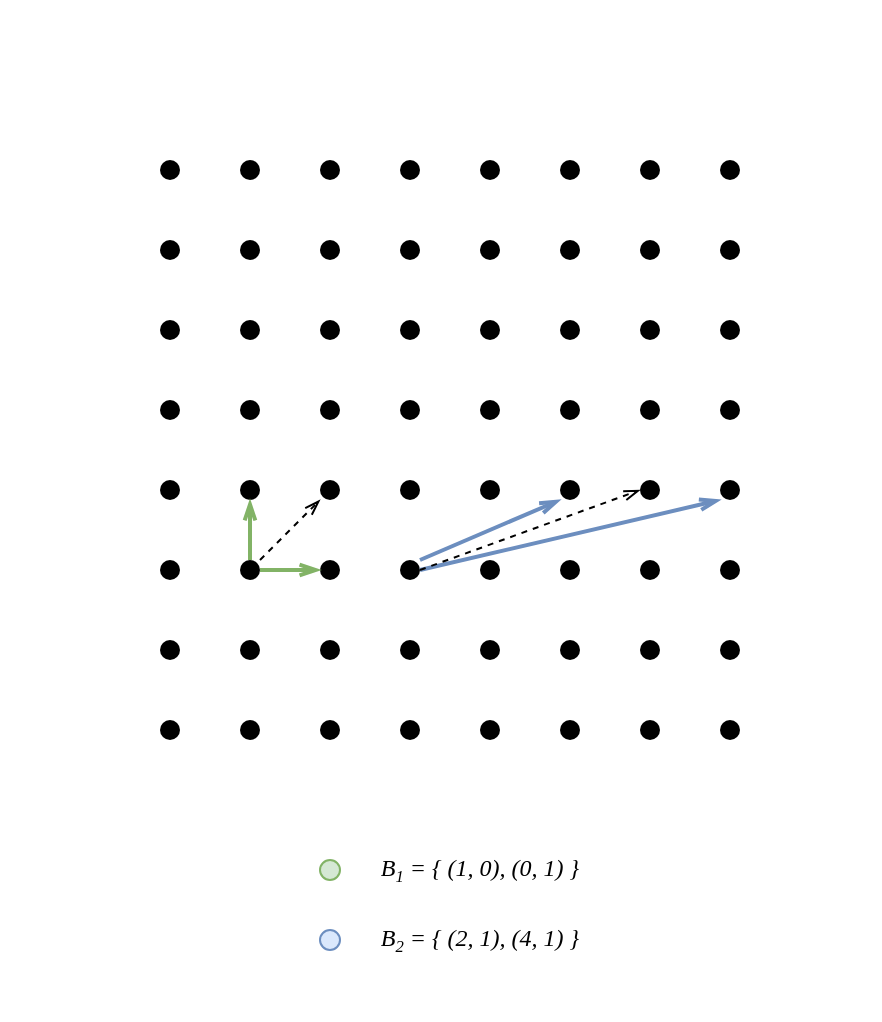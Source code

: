 <mxfile version="14.4.2" type="device"><diagram id="AetDkbEvUu75_nIta7d2" name="Page-1"><mxGraphModel dx="946" dy="621" grid="1" gridSize="10" guides="1" tooltips="1" connect="1" arrows="1" fold="1" page="1" pageScale="1" pageWidth="3300" pageHeight="4681" math="0" shadow="0"><root><mxCell id="0"/><mxCell id="1" parent="0"/><mxCell id="RxiJ8pt_1qMFf8NafP7U-1" value="" style="whiteSpace=wrap;html=1;strokeColor=none;" vertex="1" parent="1"><mxGeometry x="200" y="160" width="440" height="510" as="geometry"/></mxCell><mxCell id="t079UotGJJTZFgKOKMOT-10" value="" style="group" parent="1" vertex="1" connectable="0"><mxGeometry x="280" y="240" width="290" height="10" as="geometry"/></mxCell><mxCell id="t079UotGJJTZFgKOKMOT-2" value="" style="shape=ellipse;strokeColor=none;html=1;fillColor=#000000;" parent="t079UotGJJTZFgKOKMOT-10" vertex="1"><mxGeometry width="10" height="10" as="geometry"/></mxCell><mxCell id="t079UotGJJTZFgKOKMOT-3" value="" style="shape=ellipse;strokeColor=none;html=1;fillColor=#000000;" parent="t079UotGJJTZFgKOKMOT-10" vertex="1"><mxGeometry x="40" width="10" height="10" as="geometry"/></mxCell><mxCell id="t079UotGJJTZFgKOKMOT-4" value="" style="shape=ellipse;strokeColor=none;html=1;fillColor=#000000;" parent="t079UotGJJTZFgKOKMOT-10" vertex="1"><mxGeometry x="80" width="10" height="10" as="geometry"/></mxCell><mxCell id="t079UotGJJTZFgKOKMOT-5" value="" style="shape=ellipse;strokeColor=none;html=1;fillColor=#000000;" parent="t079UotGJJTZFgKOKMOT-10" vertex="1"><mxGeometry x="120" width="10" height="10" as="geometry"/></mxCell><mxCell id="t079UotGJJTZFgKOKMOT-6" value="" style="shape=ellipse;strokeColor=none;html=1;fillColor=#000000;" parent="t079UotGJJTZFgKOKMOT-10" vertex="1"><mxGeometry x="160" width="10" height="10" as="geometry"/></mxCell><mxCell id="t079UotGJJTZFgKOKMOT-7" value="" style="shape=ellipse;strokeColor=none;html=1;fillColor=#000000;" parent="t079UotGJJTZFgKOKMOT-10" vertex="1"><mxGeometry x="200" width="10" height="10" as="geometry"/></mxCell><mxCell id="t079UotGJJTZFgKOKMOT-8" value="" style="shape=ellipse;strokeColor=none;html=1;fillColor=#000000;" parent="t079UotGJJTZFgKOKMOT-10" vertex="1"><mxGeometry x="240" width="10" height="10" as="geometry"/></mxCell><mxCell id="t079UotGJJTZFgKOKMOT-9" value="" style="shape=ellipse;strokeColor=none;html=1;fillColor=#000000;" parent="t079UotGJJTZFgKOKMOT-10" vertex="1"><mxGeometry x="280" width="10" height="10" as="geometry"/></mxCell><mxCell id="t079UotGJJTZFgKOKMOT-11" value="" style="group" parent="1" vertex="1" connectable="0"><mxGeometry x="280" y="280" width="290" height="10" as="geometry"/></mxCell><mxCell id="t079UotGJJTZFgKOKMOT-12" value="" style="shape=ellipse;strokeColor=none;html=1;fillColor=#000000;" parent="t079UotGJJTZFgKOKMOT-11" vertex="1"><mxGeometry width="10" height="10" as="geometry"/></mxCell><mxCell id="t079UotGJJTZFgKOKMOT-13" value="" style="shape=ellipse;strokeColor=none;html=1;fillColor=#000000;" parent="t079UotGJJTZFgKOKMOT-11" vertex="1"><mxGeometry x="40" width="10" height="10" as="geometry"/></mxCell><mxCell id="t079UotGJJTZFgKOKMOT-14" value="" style="shape=ellipse;strokeColor=none;html=1;fillColor=#000000;" parent="t079UotGJJTZFgKOKMOT-11" vertex="1"><mxGeometry x="80" width="10" height="10" as="geometry"/></mxCell><mxCell id="t079UotGJJTZFgKOKMOT-15" value="" style="shape=ellipse;strokeColor=none;html=1;fillColor=#000000;" parent="t079UotGJJTZFgKOKMOT-11" vertex="1"><mxGeometry x="120" width="10" height="10" as="geometry"/></mxCell><mxCell id="t079UotGJJTZFgKOKMOT-16" value="" style="shape=ellipse;strokeColor=none;html=1;fillColor=#000000;" parent="t079UotGJJTZFgKOKMOT-11" vertex="1"><mxGeometry x="160" width="10" height="10" as="geometry"/></mxCell><mxCell id="t079UotGJJTZFgKOKMOT-17" value="" style="shape=ellipse;strokeColor=none;html=1;fillColor=#000000;" parent="t079UotGJJTZFgKOKMOT-11" vertex="1"><mxGeometry x="200" width="10" height="10" as="geometry"/></mxCell><mxCell id="t079UotGJJTZFgKOKMOT-18" value="" style="shape=ellipse;strokeColor=none;html=1;fillColor=#000000;" parent="t079UotGJJTZFgKOKMOT-11" vertex="1"><mxGeometry x="240" width="10" height="10" as="geometry"/></mxCell><mxCell id="t079UotGJJTZFgKOKMOT-19" value="" style="shape=ellipse;strokeColor=none;html=1;fillColor=#000000;" parent="t079UotGJJTZFgKOKMOT-11" vertex="1"><mxGeometry x="280" width="10" height="10" as="geometry"/></mxCell><mxCell id="t079UotGJJTZFgKOKMOT-21" value="" style="group" parent="1" vertex="1" connectable="0"><mxGeometry x="280" y="320" width="290" height="10" as="geometry"/></mxCell><mxCell id="t079UotGJJTZFgKOKMOT-22" value="" style="shape=ellipse;strokeColor=none;html=1;fillColor=#000000;" parent="t079UotGJJTZFgKOKMOT-21" vertex="1"><mxGeometry width="10" height="10" as="geometry"/></mxCell><mxCell id="t079UotGJJTZFgKOKMOT-23" value="" style="shape=ellipse;strokeColor=none;html=1;fillColor=#000000;" parent="t079UotGJJTZFgKOKMOT-21" vertex="1"><mxGeometry x="40" width="10" height="10" as="geometry"/></mxCell><mxCell id="t079UotGJJTZFgKOKMOT-24" value="" style="shape=ellipse;strokeColor=none;html=1;fillColor=#000000;" parent="t079UotGJJTZFgKOKMOT-21" vertex="1"><mxGeometry x="80" width="10" height="10" as="geometry"/></mxCell><mxCell id="t079UotGJJTZFgKOKMOT-25" value="" style="shape=ellipse;strokeColor=none;html=1;fillColor=#000000;" parent="t079UotGJJTZFgKOKMOT-21" vertex="1"><mxGeometry x="120" width="10" height="10" as="geometry"/></mxCell><mxCell id="t079UotGJJTZFgKOKMOT-26" value="" style="shape=ellipse;strokeColor=none;html=1;fillColor=#000000;" parent="t079UotGJJTZFgKOKMOT-21" vertex="1"><mxGeometry x="160" width="10" height="10" as="geometry"/></mxCell><mxCell id="t079UotGJJTZFgKOKMOT-27" value="" style="shape=ellipse;strokeColor=none;html=1;fillColor=#000000;" parent="t079UotGJJTZFgKOKMOT-21" vertex="1"><mxGeometry x="200" width="10" height="10" as="geometry"/></mxCell><mxCell id="t079UotGJJTZFgKOKMOT-28" value="" style="shape=ellipse;strokeColor=none;html=1;fillColor=#000000;" parent="t079UotGJJTZFgKOKMOT-21" vertex="1"><mxGeometry x="240" width="10" height="10" as="geometry"/></mxCell><mxCell id="t079UotGJJTZFgKOKMOT-29" value="" style="shape=ellipse;strokeColor=none;html=1;fillColor=#000000;" parent="t079UotGJJTZFgKOKMOT-21" vertex="1"><mxGeometry x="280" width="10" height="10" as="geometry"/></mxCell><mxCell id="t079UotGJJTZFgKOKMOT-30" value="" style="group" parent="1" vertex="1" connectable="0"><mxGeometry x="280" y="360" width="290" height="10" as="geometry"/></mxCell><mxCell id="t079UotGJJTZFgKOKMOT-31" value="" style="shape=ellipse;strokeColor=none;html=1;fillColor=#000000;" parent="t079UotGJJTZFgKOKMOT-30" vertex="1"><mxGeometry width="10" height="10" as="geometry"/></mxCell><mxCell id="t079UotGJJTZFgKOKMOT-32" value="" style="shape=ellipse;strokeColor=none;html=1;fillColor=#000000;" parent="t079UotGJJTZFgKOKMOT-30" vertex="1"><mxGeometry x="40" width="10" height="10" as="geometry"/></mxCell><mxCell id="t079UotGJJTZFgKOKMOT-33" value="" style="shape=ellipse;strokeColor=none;html=1;fillColor=#000000;" parent="t079UotGJJTZFgKOKMOT-30" vertex="1"><mxGeometry x="80" width="10" height="10" as="geometry"/></mxCell><mxCell id="t079UotGJJTZFgKOKMOT-34" value="" style="shape=ellipse;strokeColor=none;html=1;fillColor=#000000;" parent="t079UotGJJTZFgKOKMOT-30" vertex="1"><mxGeometry x="120" width="10" height="10" as="geometry"/></mxCell><mxCell id="t079UotGJJTZFgKOKMOT-35" value="" style="shape=ellipse;strokeColor=none;html=1;fillColor=#000000;" parent="t079UotGJJTZFgKOKMOT-30" vertex="1"><mxGeometry x="160" width="10" height="10" as="geometry"/></mxCell><mxCell id="t079UotGJJTZFgKOKMOT-36" value="" style="shape=ellipse;strokeColor=none;html=1;fillColor=#000000;" parent="t079UotGJJTZFgKOKMOT-30" vertex="1"><mxGeometry x="200" width="10" height="10" as="geometry"/></mxCell><mxCell id="t079UotGJJTZFgKOKMOT-37" value="" style="shape=ellipse;strokeColor=none;html=1;fillColor=#000000;" parent="t079UotGJJTZFgKOKMOT-30" vertex="1"><mxGeometry x="240" width="10" height="10" as="geometry"/></mxCell><mxCell id="t079UotGJJTZFgKOKMOT-38" value="" style="shape=ellipse;strokeColor=none;html=1;fillColor=#000000;" parent="t079UotGJJTZFgKOKMOT-30" vertex="1"><mxGeometry x="280" width="10" height="10" as="geometry"/></mxCell><mxCell id="t079UotGJJTZFgKOKMOT-39" value="" style="group" parent="1" vertex="1" connectable="0"><mxGeometry x="280" y="400" width="290" height="10" as="geometry"/></mxCell><mxCell id="t079UotGJJTZFgKOKMOT-40" value="" style="shape=ellipse;strokeColor=none;html=1;fillColor=#000000;" parent="t079UotGJJTZFgKOKMOT-39" vertex="1"><mxGeometry width="10" height="10" as="geometry"/></mxCell><mxCell id="t079UotGJJTZFgKOKMOT-41" value="" style="shape=ellipse;strokeColor=none;html=1;fillColor=#000000;" parent="t079UotGJJTZFgKOKMOT-39" vertex="1"><mxGeometry x="40" width="10" height="10" as="geometry"/></mxCell><mxCell id="t079UotGJJTZFgKOKMOT-42" value="" style="shape=ellipse;strokeColor=none;html=1;fillColor=#000000;" parent="t079UotGJJTZFgKOKMOT-39" vertex="1"><mxGeometry x="80" width="10" height="10" as="geometry"/></mxCell><mxCell id="t079UotGJJTZFgKOKMOT-43" value="" style="shape=ellipse;strokeColor=none;html=1;fillColor=#000000;" parent="t079UotGJJTZFgKOKMOT-39" vertex="1"><mxGeometry x="120" width="10" height="10" as="geometry"/></mxCell><mxCell id="t079UotGJJTZFgKOKMOT-44" value="" style="shape=ellipse;strokeColor=none;html=1;fillColor=#000000;" parent="t079UotGJJTZFgKOKMOT-39" vertex="1"><mxGeometry x="160" width="10" height="10" as="geometry"/></mxCell><mxCell id="t079UotGJJTZFgKOKMOT-45" value="" style="shape=ellipse;strokeColor=none;html=1;fillColor=#000000;" parent="t079UotGJJTZFgKOKMOT-39" vertex="1"><mxGeometry x="200" width="10" height="10" as="geometry"/></mxCell><mxCell id="t079UotGJJTZFgKOKMOT-46" value="" style="shape=ellipse;strokeColor=none;html=1;fillColor=#000000;" parent="t079UotGJJTZFgKOKMOT-39" vertex="1"><mxGeometry x="240" width="10" height="10" as="geometry"/></mxCell><mxCell id="t079UotGJJTZFgKOKMOT-47" value="" style="shape=ellipse;strokeColor=none;html=1;fillColor=#000000;" parent="t079UotGJJTZFgKOKMOT-39" vertex="1"><mxGeometry x="280" width="10" height="10" as="geometry"/></mxCell><mxCell id="t079UotGJJTZFgKOKMOT-48" value="" style="group" parent="1" vertex="1" connectable="0"><mxGeometry x="280" y="440" width="290" height="10" as="geometry"/></mxCell><mxCell id="t079UotGJJTZFgKOKMOT-49" value="" style="shape=ellipse;strokeColor=none;html=1;fillColor=#000000;" parent="t079UotGJJTZFgKOKMOT-48" vertex="1"><mxGeometry width="10" height="10" as="geometry"/></mxCell><mxCell id="t079UotGJJTZFgKOKMOT-50" value="" style="shape=ellipse;strokeColor=none;html=1;fillColor=#000000;" parent="t079UotGJJTZFgKOKMOT-48" vertex="1"><mxGeometry x="40" width="10" height="10" as="geometry"/></mxCell><mxCell id="t079UotGJJTZFgKOKMOT-51" value="" style="shape=ellipse;strokeColor=none;html=1;fillColor=#000000;" parent="t079UotGJJTZFgKOKMOT-48" vertex="1"><mxGeometry x="80" width="10" height="10" as="geometry"/></mxCell><mxCell id="t079UotGJJTZFgKOKMOT-52" value="" style="shape=ellipse;strokeColor=none;html=1;fillColor=#000000;" parent="t079UotGJJTZFgKOKMOT-48" vertex="1"><mxGeometry x="120" width="10" height="10" as="geometry"/></mxCell><mxCell id="t079UotGJJTZFgKOKMOT-53" value="" style="shape=ellipse;strokeColor=none;html=1;fillColor=#000000;" parent="t079UotGJJTZFgKOKMOT-48" vertex="1"><mxGeometry x="160" width="10" height="10" as="geometry"/></mxCell><mxCell id="t079UotGJJTZFgKOKMOT-54" value="" style="shape=ellipse;strokeColor=none;html=1;fillColor=#000000;" parent="t079UotGJJTZFgKOKMOT-48" vertex="1"><mxGeometry x="200" width="10" height="10" as="geometry"/></mxCell><mxCell id="t079UotGJJTZFgKOKMOT-55" value="" style="shape=ellipse;strokeColor=none;html=1;fillColor=#000000;" parent="t079UotGJJTZFgKOKMOT-48" vertex="1"><mxGeometry x="240" width="10" height="10" as="geometry"/></mxCell><mxCell id="t079UotGJJTZFgKOKMOT-56" value="" style="shape=ellipse;strokeColor=none;html=1;fillColor=#000000;" parent="t079UotGJJTZFgKOKMOT-48" vertex="1"><mxGeometry x="280" width="10" height="10" as="geometry"/></mxCell><mxCell id="t079UotGJJTZFgKOKMOT-225" value="" style="endArrow=openThin;html=1;entryX=0;entryY=0.5;entryDx=0;entryDy=0;strokeWidth=2;endFill=0;exitX=1;exitY=0.5;exitDx=0;exitDy=0;fillColor=#d5e8d4;strokeColor=#82b366;" parent="t079UotGJJTZFgKOKMOT-48" source="t079UotGJJTZFgKOKMOT-50" target="t079UotGJJTZFgKOKMOT-51" edge="1"><mxGeometry width="50" height="50" relative="1" as="geometry"><mxPoint x="55" as="sourcePoint"/><mxPoint x="55.0" y="-20" as="targetPoint"/></mxGeometry></mxCell><mxCell id="t079UotGJJTZFgKOKMOT-57" value="" style="group" parent="1" vertex="1" connectable="0"><mxGeometry x="280" y="480" width="290" height="10" as="geometry"/></mxCell><mxCell id="t079UotGJJTZFgKOKMOT-58" value="" style="shape=ellipse;strokeColor=none;html=1;fillColor=#000000;" parent="t079UotGJJTZFgKOKMOT-57" vertex="1"><mxGeometry width="10" height="10" as="geometry"/></mxCell><mxCell id="t079UotGJJTZFgKOKMOT-59" value="" style="shape=ellipse;strokeColor=none;html=1;fillColor=#000000;" parent="t079UotGJJTZFgKOKMOT-57" vertex="1"><mxGeometry x="40" width="10" height="10" as="geometry"/></mxCell><mxCell id="t079UotGJJTZFgKOKMOT-60" value="" style="shape=ellipse;strokeColor=none;html=1;fillColor=#000000;" parent="t079UotGJJTZFgKOKMOT-57" vertex="1"><mxGeometry x="80" width="10" height="10" as="geometry"/></mxCell><mxCell id="t079UotGJJTZFgKOKMOT-61" value="" style="shape=ellipse;strokeColor=none;html=1;fillColor=#000000;" parent="t079UotGJJTZFgKOKMOT-57" vertex="1"><mxGeometry x="120" width="10" height="10" as="geometry"/></mxCell><mxCell id="t079UotGJJTZFgKOKMOT-62" value="" style="shape=ellipse;strokeColor=none;html=1;fillColor=#000000;" parent="t079UotGJJTZFgKOKMOT-57" vertex="1"><mxGeometry x="160" width="10" height="10" as="geometry"/></mxCell><mxCell id="t079UotGJJTZFgKOKMOT-63" value="" style="shape=ellipse;strokeColor=none;html=1;fillColor=#000000;" parent="t079UotGJJTZFgKOKMOT-57" vertex="1"><mxGeometry x="200" width="10" height="10" as="geometry"/></mxCell><mxCell id="t079UotGJJTZFgKOKMOT-64" value="" style="shape=ellipse;strokeColor=none;html=1;fillColor=#000000;" parent="t079UotGJJTZFgKOKMOT-57" vertex="1"><mxGeometry x="240" width="10" height="10" as="geometry"/></mxCell><mxCell id="t079UotGJJTZFgKOKMOT-65" value="" style="shape=ellipse;strokeColor=none;html=1;fillColor=#000000;" parent="t079UotGJJTZFgKOKMOT-57" vertex="1"><mxGeometry x="280" width="10" height="10" as="geometry"/></mxCell><mxCell id="t079UotGJJTZFgKOKMOT-67" value="" style="group" parent="1" vertex="1" connectable="0"><mxGeometry x="280" y="520" width="290" height="10" as="geometry"/></mxCell><mxCell id="t079UotGJJTZFgKOKMOT-68" value="" style="shape=ellipse;strokeColor=none;html=1;fillColor=#000000;" parent="t079UotGJJTZFgKOKMOT-67" vertex="1"><mxGeometry width="10" height="10" as="geometry"/></mxCell><mxCell id="t079UotGJJTZFgKOKMOT-69" value="" style="shape=ellipse;strokeColor=none;html=1;fillColor=#000000;" parent="t079UotGJJTZFgKOKMOT-67" vertex="1"><mxGeometry x="40" width="10" height="10" as="geometry"/></mxCell><mxCell id="t079UotGJJTZFgKOKMOT-70" value="" style="shape=ellipse;strokeColor=none;html=1;fillColor=#000000;" parent="t079UotGJJTZFgKOKMOT-67" vertex="1"><mxGeometry x="80" width="10" height="10" as="geometry"/></mxCell><mxCell id="t079UotGJJTZFgKOKMOT-71" value="" style="shape=ellipse;strokeColor=none;html=1;fillColor=#000000;" parent="t079UotGJJTZFgKOKMOT-67" vertex="1"><mxGeometry x="120" width="10" height="10" as="geometry"/></mxCell><mxCell id="t079UotGJJTZFgKOKMOT-72" value="" style="shape=ellipse;strokeColor=none;html=1;fillColor=#000000;" parent="t079UotGJJTZFgKOKMOT-67" vertex="1"><mxGeometry x="160" width="10" height="10" as="geometry"/></mxCell><mxCell id="t079UotGJJTZFgKOKMOT-73" value="" style="shape=ellipse;strokeColor=none;html=1;fillColor=#000000;" parent="t079UotGJJTZFgKOKMOT-67" vertex="1"><mxGeometry x="200" width="10" height="10" as="geometry"/></mxCell><mxCell id="t079UotGJJTZFgKOKMOT-74" value="" style="shape=ellipse;strokeColor=none;html=1;fillColor=#000000;" parent="t079UotGJJTZFgKOKMOT-67" vertex="1"><mxGeometry x="240" width="10" height="10" as="geometry"/></mxCell><mxCell id="t079UotGJJTZFgKOKMOT-75" value="" style="shape=ellipse;strokeColor=none;html=1;fillColor=#000000;" parent="t079UotGJJTZFgKOKMOT-67" vertex="1"><mxGeometry x="280" width="10" height="10" as="geometry"/></mxCell><mxCell id="t079UotGJJTZFgKOKMOT-224" value="" style="endArrow=openThin;html=1;exitX=0.5;exitY=0;exitDx=0;exitDy=0;entryX=0.5;entryY=1;entryDx=0;entryDy=0;strokeWidth=2;endFill=0;fillColor=#d5e8d4;strokeColor=#82b366;" parent="1" source="t079UotGJJTZFgKOKMOT-50" target="t079UotGJJTZFgKOKMOT-41" edge="1"><mxGeometry width="50" height="50" relative="1" as="geometry"><mxPoint x="360" y="430" as="sourcePoint"/><mxPoint x="410" y="380" as="targetPoint"/></mxGeometry></mxCell><mxCell id="t079UotGJJTZFgKOKMOT-227" value="" style="endArrow=openThin;html=1;exitX=1;exitY=0;exitDx=0;exitDy=0;entryX=0;entryY=1;entryDx=0;entryDy=0;strokeWidth=1;endFill=0;dashed=1;" parent="1" source="t079UotGJJTZFgKOKMOT-50" target="t079UotGJJTZFgKOKMOT-42" edge="1"><mxGeometry width="50" height="50" relative="1" as="geometry"><mxPoint x="335.0" y="450" as="sourcePoint"/><mxPoint x="335.0" y="420" as="targetPoint"/></mxGeometry></mxCell><mxCell id="t079UotGJJTZFgKOKMOT-230" value="" style="endArrow=openThin;html=1;exitX=1;exitY=0;exitDx=0;exitDy=0;entryX=0;entryY=1;entryDx=0;entryDy=0;strokeWidth=2;endFill=0;fillColor=#dae8fc;strokeColor=#6c8ebf;" parent="1" source="t079UotGJJTZFgKOKMOT-52" target="t079UotGJJTZFgKOKMOT-45" edge="1"><mxGeometry width="50" height="50" relative="1" as="geometry"><mxPoint x="424.71" y="440" as="sourcePoint"/><mxPoint x="424.71" y="410" as="targetPoint"/></mxGeometry></mxCell><mxCell id="t079UotGJJTZFgKOKMOT-231" value="" style="endArrow=openThin;html=1;exitX=1;exitY=0.5;exitDx=0;exitDy=0;entryX=0;entryY=1;entryDx=0;entryDy=0;strokeWidth=2;endFill=0;fillColor=#dae8fc;strokeColor=#6c8ebf;" parent="1" source="t079UotGJJTZFgKOKMOT-52" target="t079UotGJJTZFgKOKMOT-47" edge="1"><mxGeometry width="50" height="50" relative="1" as="geometry"><mxPoint x="420" y="450" as="sourcePoint"/><mxPoint x="490" y="420" as="targetPoint"/></mxGeometry></mxCell><mxCell id="t079UotGJJTZFgKOKMOT-232" value="" style="endArrow=openThin;html=1;exitX=1;exitY=0.5;exitDx=0;exitDy=0;entryX=0;entryY=0.5;entryDx=0;entryDy=0;strokeWidth=1;endFill=0;dashed=1;" parent="1" source="t079UotGJJTZFgKOKMOT-52" target="t079UotGJJTZFgKOKMOT-46" edge="1"><mxGeometry width="50" height="50" relative="1" as="geometry"><mxPoint x="340" y="450" as="sourcePoint"/><mxPoint x="370" y="420" as="targetPoint"/></mxGeometry></mxCell><mxCell id="t079UotGJJTZFgKOKMOT-238" value="" style="ellipse;whiteSpace=wrap;html=1;aspect=fixed;fillColor=#d5e8d4;strokeColor=#82b366;" parent="1" vertex="1"><mxGeometry x="360" y="590" width="10" height="10" as="geometry"/></mxCell><mxCell id="t079UotGJJTZFgKOKMOT-239" value="B&lt;span style=&quot;font-size: 10px&quot;&gt;&lt;sub&gt;1&lt;/sub&gt;&lt;/span&gt;&amp;nbsp;= { (1, 0), (0, 1) }" style="text;html=1;strokeColor=none;fillColor=none;align=center;verticalAlign=middle;whiteSpace=wrap;rounded=0;fontFamily=Times New Roman;fontStyle=2" parent="1" vertex="1"><mxGeometry x="370" y="585" width="140" height="20" as="geometry"/></mxCell><mxCell id="t079UotGJJTZFgKOKMOT-240" value="" style="ellipse;whiteSpace=wrap;html=1;aspect=fixed;fillColor=#dae8fc;strokeColor=#6c8ebf;" parent="1" vertex="1"><mxGeometry x="360" y="625" width="10" height="10" as="geometry"/></mxCell><mxCell id="t079UotGJJTZFgKOKMOT-241" value="B&lt;span style=&quot;font-size: 10px&quot;&gt;&lt;sub&gt;2&lt;/sub&gt;&lt;/span&gt;&amp;nbsp;= { (2, 1), (4, 1) }" style="text;html=1;strokeColor=none;fillColor=none;align=center;verticalAlign=middle;whiteSpace=wrap;rounded=0;fontFamily=Times New Roman;fontStyle=2" parent="1" vertex="1"><mxGeometry x="370" y="620" width="140" height="20" as="geometry"/></mxCell></root></mxGraphModel></diagram></mxfile>